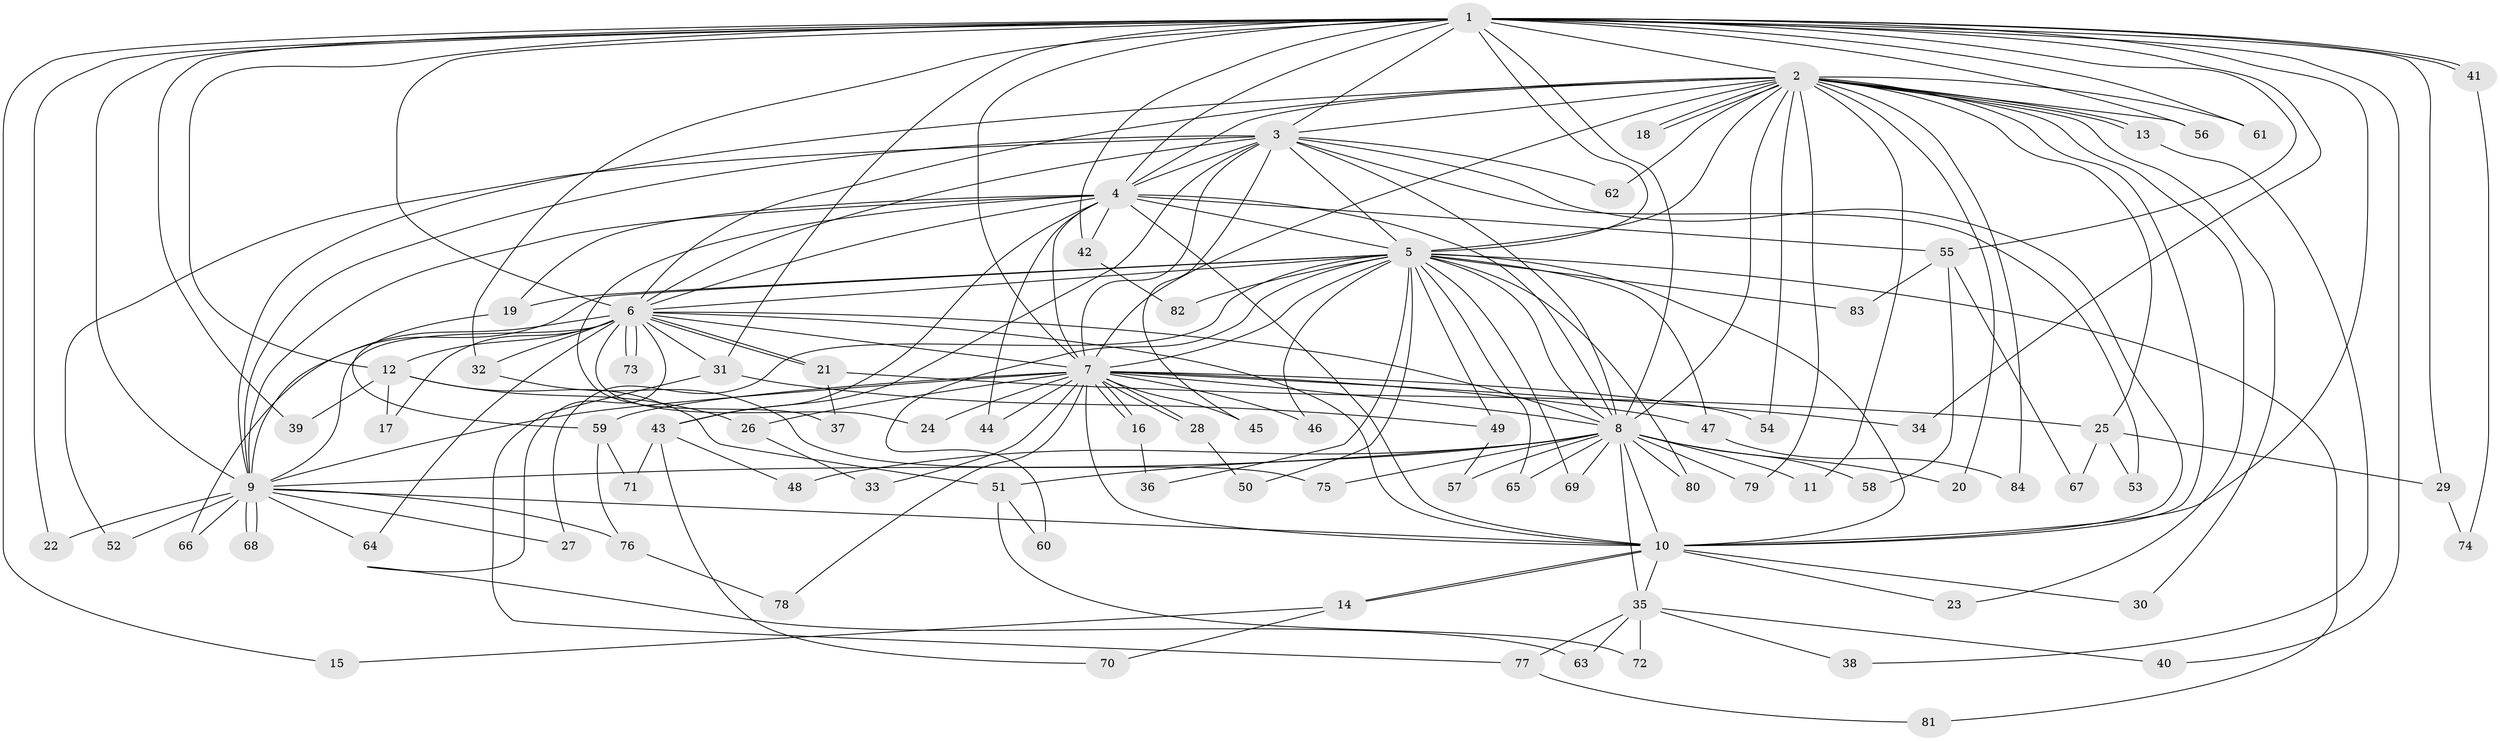 // Generated by graph-tools (version 1.1) at 2025/43/03/09/25 04:43:29]
// undirected, 84 vertices, 193 edges
graph export_dot {
graph [start="1"]
  node [color=gray90,style=filled];
  1;
  2;
  3;
  4;
  5;
  6;
  7;
  8;
  9;
  10;
  11;
  12;
  13;
  14;
  15;
  16;
  17;
  18;
  19;
  20;
  21;
  22;
  23;
  24;
  25;
  26;
  27;
  28;
  29;
  30;
  31;
  32;
  33;
  34;
  35;
  36;
  37;
  38;
  39;
  40;
  41;
  42;
  43;
  44;
  45;
  46;
  47;
  48;
  49;
  50;
  51;
  52;
  53;
  54;
  55;
  56;
  57;
  58;
  59;
  60;
  61;
  62;
  63;
  64;
  65;
  66;
  67;
  68;
  69;
  70;
  71;
  72;
  73;
  74;
  75;
  76;
  77;
  78;
  79;
  80;
  81;
  82;
  83;
  84;
  1 -- 2;
  1 -- 3;
  1 -- 4;
  1 -- 5;
  1 -- 6;
  1 -- 7;
  1 -- 8;
  1 -- 9;
  1 -- 10;
  1 -- 12;
  1 -- 15;
  1 -- 22;
  1 -- 29;
  1 -- 31;
  1 -- 32;
  1 -- 34;
  1 -- 39;
  1 -- 40;
  1 -- 41;
  1 -- 41;
  1 -- 42;
  1 -- 55;
  1 -- 56;
  1 -- 61;
  2 -- 3;
  2 -- 4;
  2 -- 5;
  2 -- 6;
  2 -- 7;
  2 -- 8;
  2 -- 9;
  2 -- 10;
  2 -- 11;
  2 -- 13;
  2 -- 13;
  2 -- 18;
  2 -- 18;
  2 -- 20;
  2 -- 23;
  2 -- 25;
  2 -- 30;
  2 -- 54;
  2 -- 56;
  2 -- 61;
  2 -- 62;
  2 -- 79;
  2 -- 84;
  3 -- 4;
  3 -- 5;
  3 -- 6;
  3 -- 7;
  3 -- 8;
  3 -- 9;
  3 -- 10;
  3 -- 43;
  3 -- 45;
  3 -- 52;
  3 -- 53;
  3 -- 62;
  4 -- 5;
  4 -- 6;
  4 -- 7;
  4 -- 8;
  4 -- 9;
  4 -- 10;
  4 -- 19;
  4 -- 37;
  4 -- 42;
  4 -- 43;
  4 -- 44;
  4 -- 55;
  5 -- 6;
  5 -- 7;
  5 -- 8;
  5 -- 9;
  5 -- 10;
  5 -- 19;
  5 -- 27;
  5 -- 36;
  5 -- 46;
  5 -- 47;
  5 -- 49;
  5 -- 50;
  5 -- 60;
  5 -- 65;
  5 -- 69;
  5 -- 80;
  5 -- 81;
  5 -- 82;
  5 -- 83;
  6 -- 7;
  6 -- 8;
  6 -- 9;
  6 -- 10;
  6 -- 12;
  6 -- 17;
  6 -- 21;
  6 -- 21;
  6 -- 24;
  6 -- 31;
  6 -- 32;
  6 -- 63;
  6 -- 64;
  6 -- 66;
  6 -- 73;
  6 -- 73;
  7 -- 8;
  7 -- 9;
  7 -- 10;
  7 -- 16;
  7 -- 16;
  7 -- 24;
  7 -- 26;
  7 -- 28;
  7 -- 28;
  7 -- 33;
  7 -- 34;
  7 -- 44;
  7 -- 45;
  7 -- 46;
  7 -- 47;
  7 -- 54;
  7 -- 59;
  7 -- 78;
  8 -- 9;
  8 -- 10;
  8 -- 11;
  8 -- 20;
  8 -- 35;
  8 -- 48;
  8 -- 51;
  8 -- 57;
  8 -- 58;
  8 -- 65;
  8 -- 69;
  8 -- 75;
  8 -- 79;
  8 -- 80;
  9 -- 10;
  9 -- 22;
  9 -- 27;
  9 -- 52;
  9 -- 64;
  9 -- 66;
  9 -- 68;
  9 -- 68;
  9 -- 76;
  10 -- 14;
  10 -- 14;
  10 -- 23;
  10 -- 30;
  10 -- 35;
  12 -- 17;
  12 -- 26;
  12 -- 39;
  12 -- 51;
  13 -- 38;
  14 -- 15;
  14 -- 70;
  16 -- 36;
  19 -- 59;
  21 -- 25;
  21 -- 37;
  25 -- 29;
  25 -- 53;
  25 -- 67;
  26 -- 33;
  28 -- 50;
  29 -- 74;
  31 -- 49;
  31 -- 77;
  32 -- 75;
  35 -- 38;
  35 -- 40;
  35 -- 63;
  35 -- 72;
  35 -- 77;
  41 -- 74;
  42 -- 82;
  43 -- 48;
  43 -- 70;
  43 -- 71;
  47 -- 84;
  49 -- 57;
  51 -- 60;
  51 -- 72;
  55 -- 58;
  55 -- 67;
  55 -- 83;
  59 -- 71;
  59 -- 76;
  76 -- 78;
  77 -- 81;
}
